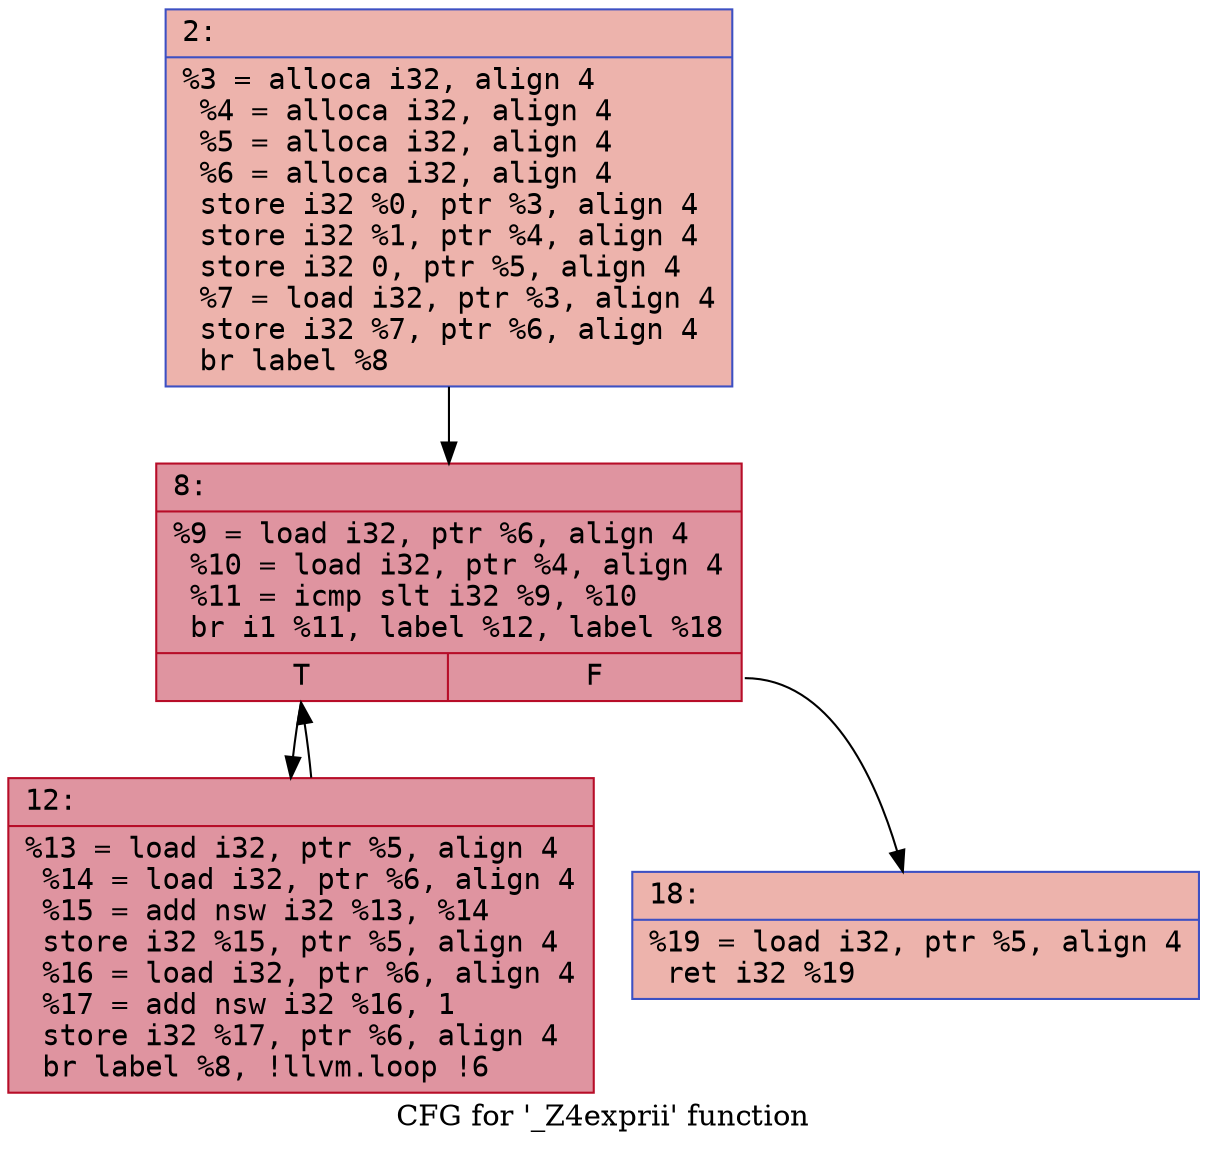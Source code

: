 digraph "CFG for '_Z4exprii' function" {
	label="CFG for '_Z4exprii' function";

	Node0x60e7b37ef2c0 [shape=record,color="#3d50c3ff", style=filled, fillcolor="#d6524470" fontname="Courier",label="{2:\l|  %3 = alloca i32, align 4\l  %4 = alloca i32, align 4\l  %5 = alloca i32, align 4\l  %6 = alloca i32, align 4\l  store i32 %0, ptr %3, align 4\l  store i32 %1, ptr %4, align 4\l  store i32 0, ptr %5, align 4\l  %7 = load i32, ptr %3, align 4\l  store i32 %7, ptr %6, align 4\l  br label %8\l}"];
	Node0x60e7b37ef2c0 -> Node0x60e7b37f19f0;
	Node0x60e7b37f19f0 [shape=record,color="#b70d28ff", style=filled, fillcolor="#b70d2870" fontname="Courier",label="{8:\l|  %9 = load i32, ptr %6, align 4\l  %10 = load i32, ptr %4, align 4\l  %11 = icmp slt i32 %9, %10\l  br i1 %11, label %12, label %18\l|{<s0>T|<s1>F}}"];
	Node0x60e7b37f19f0:s0 -> Node0x60e7b37f1bc0;
	Node0x60e7b37f19f0:s1 -> Node0x60e7b37f1c20;
	Node0x60e7b37f1bc0 [shape=record,color="#b70d28ff", style=filled, fillcolor="#b70d2870" fontname="Courier",label="{12:\l|  %13 = load i32, ptr %5, align 4\l  %14 = load i32, ptr %6, align 4\l  %15 = add nsw i32 %13, %14\l  store i32 %15, ptr %5, align 4\l  %16 = load i32, ptr %6, align 4\l  %17 = add nsw i32 %16, 1\l  store i32 %17, ptr %6, align 4\l  br label %8, !llvm.loop !6\l}"];
	Node0x60e7b37f1bc0 -> Node0x60e7b37f19f0;
	Node0x60e7b37f1c20 [shape=record,color="#3d50c3ff", style=filled, fillcolor="#d6524470" fontname="Courier",label="{18:\l|  %19 = load i32, ptr %5, align 4\l  ret i32 %19\l}"];
}
